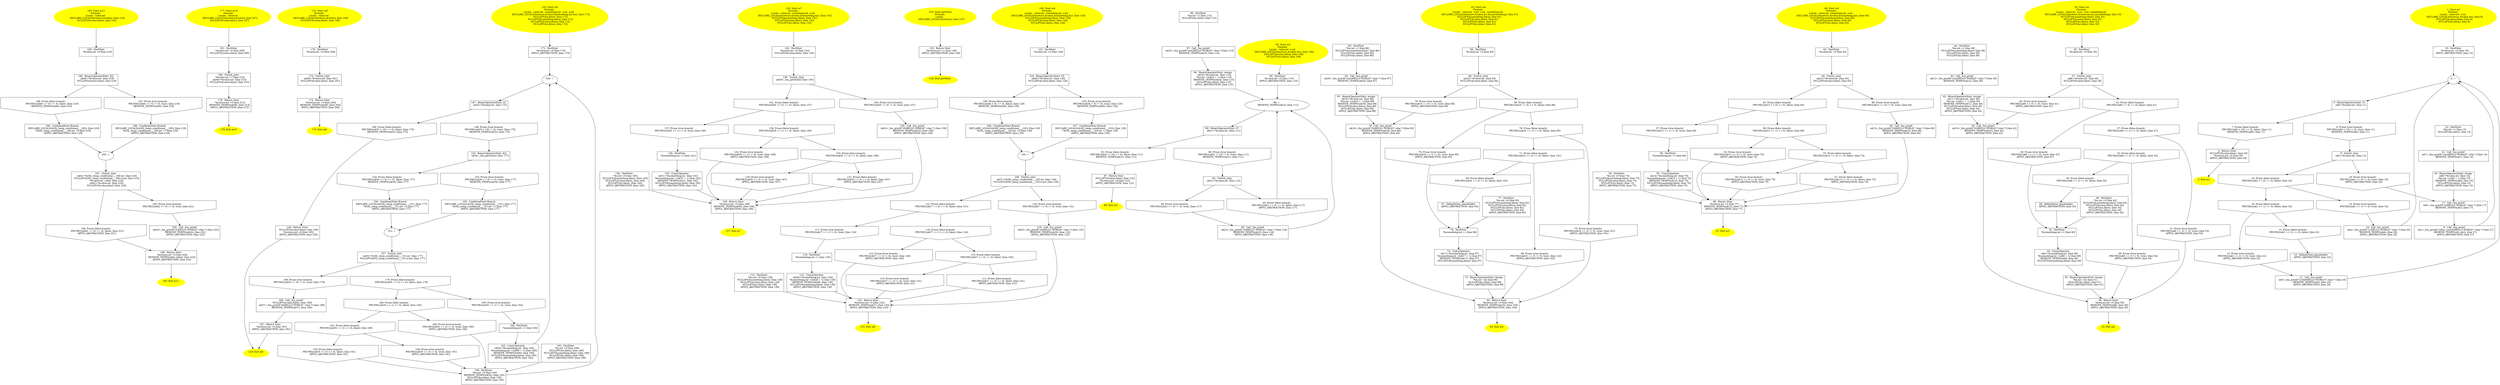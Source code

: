 digraph iCFG {
195 [label="195:  DeclStmt \n   *&value:int =0 [line 218]\n " shape="box"]
	

	 195 -> 186 ;
194 [label="194: Prune (false branch) \n   PRUNE(((n$42 == 0) == 0), false); [line 221]\n  APPLY_ABSTRACTION; [line 221]\n " shape="invhouse"]
	

	 194 -> 184 ;
193 [label="193: Prune (true branch) \n   PRUNE(((n$42 == 0) != 0), true); [line 221]\n " shape="invhouse"]
	

	 193 -> 192 ;
192 [label="192:  Call _fun_printf \n   n$43=_fun_printf(\"(0)HELLO WORLD!\":char *) [line 222]\n  REMOVE_TEMPS(n$43); [line 222]\n  APPLY_ABSTRACTION; [line 222]\n " shape="box"]
	

	 192 -> 184 ;
191 [label="191:  Switch_stmt \n   n$41=*&SIL_temp_conditional___185:int  [line 219]\n  NULLIFY(&SIL_temp_conditional___185,true); [line 219]\n  *&value:int =n$41 [line 219]\n  n$42=*&value:int  [line 219]\n  NULLIFY(&value,false); [line 219]\n " shape="box"]
	

	 191 -> 193 ;
	 191 -> 194 ;
190 [label="190:  ConditinalStmt Branch \n   DECLARE_LOCALS(&SIL_temp_conditional___185); [line 219]\n  *&SIL_temp_conditional___185:int =9 [line 219]\n  APPLY_ABSTRACTION; [line 219]\n " shape="box"]
	

	 190 -> 185 ;
189 [label="189:  ConditinalStmt Branch \n   DECLARE_LOCALS(&SIL_temp_conditional___185); [line 219]\n  *&SIL_temp_conditional___185:int =7 [line 219]\n  APPLY_ABSTRACTION; [line 219]\n " shape="box"]
	

	 189 -> 185 ;
188 [label="188: Prune (false branch) \n   PRUNE(((n$40 == 0) == 0), false); [line 219]\n  REMOVE_TEMPS(n$40); [line 219]\n " shape="invhouse"]
	

	 188 -> 190 ;
187 [label="187: Prune (true branch) \n   PRUNE(((n$40 == 0) != 0), true); [line 219]\n  REMOVE_TEMPS(n$40); [line 219]\n " shape="invhouse"]
	

	 187 -> 189 ;
186 [label="186:  BinaryOperatorStmt: EQ \n   n$40=*&value:int  [line 219]\n  NULLIFY(&value,false); [line 219]\n " shape="box"]
	

	 186 -> 187 ;
	 186 -> 188 ;
185 [label="185: + \n  " ]
	

	 185 -> 191 ;
184 [label="184:  Return Stmt \n   *&return:int =0 [line 224]\n  REMOVE_TEMPS(n$41,n$42); [line 224]\n  APPLY_ABSTRACTION; [line 224]\n " shape="box"]
	

	 184 -> 183 ;
183 [label="183: Exit m11 \n  " color=yellow style=filled]
	

182 [label="182: Start m11\nFormals: \nLocals:  value:int  \n   DECLARE_LOCALS(&return,&value); [line 216]\n  NULLIFY(&value,false); [line 216]\n " color=yellow style=filled]
	

	 182 -> 195 ;
181 [label="181:  DeclStmt \n   *&value:int =0 [line 209]\n  NULLIFY(&value,false); [line 209]\n " shape="box"]
	

	 181 -> 180 ;
180 [label="180:  Switch_stmt \n   *&value:int =7 [line 210]\n  n$39=*&value:int  [line 210]\n  NULLIFY(&value,false); [line 210]\n " shape="box"]
	

	 180 -> 179 ;
179 [label="179:  Return Stmt \n   *&return:int =0 [line 213]\n  REMOVE_TEMPS(n$39); [line 213]\n  APPLY_ABSTRACTION; [line 213]\n " shape="box"]
	

	 179 -> 178 ;
178 [label="178: Exit m10 \n  " color=yellow style=filled]
	

177 [label="177: Start m10\nFormals: \nLocals:  value:int  \n   DECLARE_LOCALS(&return,&value); [line 207]\n  NULLIFY(&value,false); [line 207]\n " color=yellow style=filled]
	

	 177 -> 181 ;
176 [label="176:  DeclStmt \n   *&value:int =0 [line 200]\n " shape="box"]
	

	 176 -> 175 ;
175 [label="175:  Switch_stmt \n   n$38=*&value:int  [line 201]\n  NULLIFY(&value,false); [line 201]\n " shape="box"]
	

	 175 -> 174 ;
174 [label="174:  Return Stmt \n   *&return:int =0 [line 204]\n  REMOVE_TEMPS(n$38); [line 204]\n  APPLY_ABSTRACTION; [line 204]\n " shape="box"]
	

	 174 -> 173 ;
173 [label="173: Exit m9 \n  " color=yellow style=filled]
	

172 [label="172: Start m9\nFormals: \nLocals:  value:int  \n   DECLARE_LOCALS(&return,&value); [line 198]\n  NULLIFY(&value,false); [line 198]\n " color=yellow style=filled]
	

	 172 -> 176 ;
171 [label="171:  DeclStmt \n   *&value:int =0 [line 174]\n  APPLY_ABSTRACTION; [line 174]\n " shape="box"]
	

	 171 -> 146 ;
170 [label="170: Prune (false branch) \n   PRUNE(((n$35 == 0) == 0), false); [line 179]\n " shape="invhouse"]
	

	 170 -> 165 ;
	 170 -> 166 ;
169 [label="169: Prune (true branch) \n   PRUNE(((n$35 == 0) != 0), true); [line 179]\n " shape="invhouse"]
	

	 169 -> 168 ;
168 [label="168:  Call _fun_printf \n   NULLIFY(&value,false); [line 180]\n  n$37=_fun_printf(\"(0)HELLO WORLD!\":char *) [line 180]\n  REMOVE_TEMPS(n$37); [line 180]\n " shape="box"]
	

	 168 -> 167 ;
167 [label="167:  Return Stmt \n   *&return:int =0 [line 181]\n  APPLY_ABSTRACTION; [line 181]\n " shape="box"]
	

	 167 -> 144 ;
166 [label="166: Prune (false branch) \n   PRUNE(((n$35 == 1) == 0), false); [line 182]\n " shape="invhouse"]
	

	 166 -> 160 ;
	 166 -> 161 ;
165 [label="165: Prune (true branch) \n   PRUNE(((n$35 == 1) != 0), true); [line 182]\n " shape="invhouse"]
	

	 165 -> 164 ;
164 [label="164:  DeclStmt \n   *&something:int =1 [line 184]\n " shape="box"]
	

	 164 -> 163 ;
163 [label="163:  UnaryOperator \n   n$36=*&something:int  [line 185]\n  *&something:int =(n$36 + 1) [line 185]\n  REMOVE_TEMPS(n$36); [line 185]\n  NULLIFY(&something,false); [line 185]\n  APPLY_ABSTRACTION; [line 185]\n " shape="box"]
	

	 163 -> 146 ;
162 [label="162:  DeclStmt \n   *&z:int =9 [line 189]\n  NULLIFY(&a,false); [line 189]\n  NULLIFY(&something,false); [line 189]\n  NULLIFY(&z,false); [line 189]\n  APPLY_ABSTRACTION; [line 189]\n " shape="box"]
	

	 162 -> 150 ;
161 [label="161: Prune (false branch) \n   PRUNE(((n$35 == 2) == 0), false); [line 190]\n " shape="invhouse"]
	

	 161 -> 158 ;
	 161 -> 159 ;
160 [label="160: Prune (true branch) \n   PRUNE(((n$35 == 2) != 0), true); [line 190]\n  APPLY_ABSTRACTION; [line 190]\n " shape="invhouse"]
	

	 160 -> 150 ;
159 [label="159: Prune (false branch) \n   PRUNE(((n$35 == 3) == 0), false); [line 191]\n  APPLY_ABSTRACTION; [line 191]\n " shape="invhouse"]
	

	 159 -> 150 ;
158 [label="158: Prune (true branch) \n   PRUNE(((n$35 == 3) != 0), true); [line 191]\n  APPLY_ABSTRACTION; [line 191]\n " shape="invhouse"]
	

	 158 -> 150 ;
157 [label="157:  Switch_stmt \n   n$35=*&SIL_temp_conditional___151:int  [line 177]\n  NULLIFY(&SIL_temp_conditional___151,true); [line 177]\n " shape="box"]
	

	 157 -> 169 ;
	 157 -> 170 ;
156 [label="156:  ConditinalStmt Branch \n   DECLARE_LOCALS(&SIL_temp_conditional___151); [line 177]\n  *&SIL_temp_conditional___151:int =2 [line 177]\n  APPLY_ABSTRACTION; [line 177]\n " shape="box"]
	

	 156 -> 151 ;
155 [label="155:  ConditinalStmt Branch \n   DECLARE_LOCALS(&SIL_temp_conditional___151); [line 177]\n  *&SIL_temp_conditional___151:int =1 [line 177]\n  APPLY_ABSTRACTION; [line 177]\n " shape="box"]
	

	 155 -> 151 ;
154 [label="154: Prune (false branch) \n   PRUNE(((n$34 == 0) == 0), false); [line 177]\n  REMOVE_TEMPS(n$34); [line 177]\n " shape="invhouse"]
	

	 154 -> 156 ;
153 [label="153: Prune (true branch) \n   PRUNE(((n$34 == 0) != 0), true); [line 177]\n  REMOVE_TEMPS(n$34); [line 177]\n " shape="invhouse"]
	

	 153 -> 155 ;
152 [label="152:  BinaryOperatorStmt: EQ \n   n$34=_fun_getValue() [line 177]\n " shape="box"]
	

	 152 -> 153 ;
	 152 -> 154 ;
151 [label="151: + \n  " ]
	

	 151 -> 157 ;
150 [label="150:  DeclStmt \n   *&a:int =0 [line 193]\n  REMOVE_TEMPS(n$35); [line 193]\n  NULLIFY(&a,false); [line 193]\n  APPLY_ABSTRACTION; [line 193]\n " shape="box"]
	

	 150 -> 146 ;
149 [label="149: Prune (false branch) \n   PRUNE(((n$33 < 10) == 0), false); [line 175]\n  REMOVE_TEMPS(n$33); [line 175]\n " shape="invhouse"]
	

	 149 -> 145 ;
148 [label="148: Prune (true branch) \n   PRUNE(((n$33 < 10) != 0), true); [line 175]\n  REMOVE_TEMPS(n$33); [line 175]\n " shape="invhouse"]
	

	 148 -> 152 ;
147 [label="147:  BinaryOperatorStmt: LT \n   n$33=*&value:int  [line 175]\n " shape="box"]
	

	 147 -> 148 ;
	 147 -> 149 ;
146 [label="146: + \n  " ]
	

	 146 -> 147 ;
145 [label="145:  Return Stmt \n   NULLIFY(&value,false); [line 195]\n  *&return:int =0 [line 195]\n  APPLY_ABSTRACTION; [line 195]\n " shape="box"]
	

	 145 -> 144 ;
144 [label="144: Exit m8 \n  " color=yellow style=filled]
	

143 [label="143: Start m8\nFormals: \nLocals:  value:int  something:int  z:int  a:int  \n   DECLARE_LOCALS(&return,&value,&something,&z,&a); [line 172]\n  NULLIFY(&a,false); [line 172]\n  NULLIFY(&something,false); [line 172]\n  NULLIFY(&value,false); [line 172]\n  NULLIFY(&z,false); [line 172]\n " color=yellow style=filled]
	

	 143 -> 171 ;
142 [label="142:  DeclStmt \n   *&value:int =0 [line 154]\n  NULLIFY(&value,false); [line 154]\n " shape="box"]
	

	 142 -> 129 ;
141 [label="141: Prune (false branch) \n   PRUNE(((n$30 == 0) == 0), false); [line 157]\n " shape="invhouse"]
	

	 141 -> 137 ;
	 141 -> 138 ;
140 [label="140: Prune (true branch) \n   PRUNE(((n$30 == 0) != 0), true); [line 157]\n " shape="invhouse"]
	

	 140 -> 139 ;
139 [label="139:  Call _fun_printf \n   n$32=_fun_printf(\"(0)HELLO WORLD!\":char *) [line 158]\n  REMOVE_TEMPS(n$32); [line 158]\n  APPLY_ABSTRACTION; [line 158]\n " shape="box"]
	

	 139 -> 128 ;
138 [label="138: Prune (false branch) \n   PRUNE(((n$30 == 1) == 0), false); [line 160]\n " shape="invhouse"]
	

	 138 -> 132 ;
	 138 -> 133 ;
137 [label="137: Prune (true branch) \n   PRUNE(((n$30 == 1) != 0), true); [line 160]\n " shape="invhouse"]
	

	 137 -> 136 ;
136 [label="136:  DeclStmt \n   *&something:int =1 [line 161]\n " shape="box"]
	

	 136 -> 135 ;
135 [label="135:  UnaryOperator \n   n$31=*&something:int  [line 162]\n  *&something:int =(n$31 + 1) [line 162]\n  REMOVE_TEMPS(n$31); [line 162]\n  NULLIFY(&something,false); [line 162]\n  APPLY_ABSTRACTION; [line 162]\n " shape="box"]
	

	 135 -> 128 ;
134 [label="134:  DeclStmt \n   *&z:int =9 [line 165]\n  NULLIFY(&something,false); [line 165]\n  NULLIFY(&value,false); [line 165]\n  NULLIFY(&z,false); [line 165]\n  APPLY_ABSTRACTION; [line 165]\n " shape="box"]
	

	 134 -> 128 ;
133 [label="133: Prune (false branch) \n   PRUNE(((n$30 == 2) == 0), false); [line 166]\n " shape="invhouse"]
	

	 133 -> 130 ;
	 133 -> 131 ;
132 [label="132: Prune (true branch) \n   PRUNE(((n$30 == 2) != 0), true); [line 166]\n  APPLY_ABSTRACTION; [line 166]\n " shape="invhouse"]
	

	 132 -> 128 ;
131 [label="131: Prune (false branch) \n   PRUNE(((n$30 == 3) == 0), false); [line 167]\n  APPLY_ABSTRACTION; [line 167]\n " shape="invhouse"]
	

	 131 -> 128 ;
130 [label="130: Prune (true branch) \n   PRUNE(((n$30 == 3) != 0), true); [line 167]\n  APPLY_ABSTRACTION; [line 167]\n " shape="invhouse"]
	

	 130 -> 128 ;
129 [label="129:  Switch_stmt \n   n$30=_fun_getValue() [line 155]\n " shape="box"]
	

	 129 -> 140 ;
	 129 -> 141 ;
128 [label="128:  Return Stmt \n   *&return:int =0 [line 169]\n  REMOVE_TEMPS(n$30); [line 169]\n  APPLY_ABSTRACTION; [line 169]\n " shape="box"]
	

	 128 -> 127 ;
127 [label="127: Exit m7 \n  " color=yellow style=filled]
	

126 [label="126: Start m7\nFormals: \nLocals:  value:int  something:int  z:int  \n   DECLARE_LOCALS(&return,&value,&something,&z); [line 152]\n  NULLIFY(&something,false); [line 152]\n  NULLIFY(&value,false); [line 152]\n  NULLIFY(&z,false); [line 152]\n " color=yellow style=filled]
	

	 126 -> 142 ;
125 [label="125:  Return Stmt \n   *&return:int =1 [line 149]\n  APPLY_ABSTRACTION; [line 149]\n " shape="box"]
	

	 125 -> 124 ;
124 [label="124: Exit getValue \n  " color=yellow style=filled]
	

123 [label="123: Start getValue\nFormals: \nLocals:  \n   DECLARE_LOCALS(&return); [line 147]\n " color=yellow style=filled]
	

	 123 -> 125 ;
122 [label="122:  DeclStmt \n   *&value:int =0 [line 128]\n " shape="box"]
	

	 122 -> 104 ;
121 [label="121: Prune (false branch) \n   PRUNE(((n$27 == 0) == 0), false); [line 131]\n " shape="invhouse"]
	

	 121 -> 117 ;
	 121 -> 118 ;
120 [label="120: Prune (true branch) \n   PRUNE(((n$27 == 0) != 0), true); [line 131]\n " shape="invhouse"]
	

	 120 -> 119 ;
119 [label="119:  Call _fun_printf \n   n$29=_fun_printf(\"(0)HELLO WORLD!\":char *) [line 132]\n  REMOVE_TEMPS(n$29); [line 132]\n  APPLY_ABSTRACTION; [line 132]\n " shape="box"]
	

	 119 -> 102 ;
118 [label="118: Prune (false branch) \n   PRUNE(((n$27 == 1) == 0), false); [line 134]\n " shape="invhouse"]
	

	 118 -> 112 ;
	 118 -> 113 ;
117 [label="117: Prune (true branch) \n   PRUNE(((n$27 == 1) != 0), true); [line 134]\n " shape="invhouse"]
	

	 117 -> 116 ;
116 [label="116:  DeclStmt \n   *&something:int =1 [line 135]\n " shape="box"]
	

	 116 -> 115 ;
115 [label="115:  UnaryOperator \n   n$28=*&something:int  [line 136]\n  *&something:int =(n$28 + 1) [line 136]\n  REMOVE_TEMPS(n$28); [line 136]\n  NULLIFY(&something,false); [line 136]\n  APPLY_ABSTRACTION; [line 136]\n " shape="box"]
	

	 115 -> 102 ;
114 [label="114:  DeclStmt \n   *&z:int =9 [line 139]\n  NULLIFY(&something,false); [line 139]\n  NULLIFY(&value,false); [line 139]\n  NULLIFY(&z,false); [line 139]\n  APPLY_ABSTRACTION; [line 139]\n " shape="box"]
	

	 114 -> 102 ;
113 [label="113: Prune (false branch) \n   PRUNE(((n$27 == 2) == 0), false); [line 140]\n " shape="invhouse"]
	

	 113 -> 110 ;
	 113 -> 111 ;
112 [label="112: Prune (true branch) \n   PRUNE(((n$27 == 2) != 0), true); [line 140]\n  APPLY_ABSTRACTION; [line 140]\n " shape="invhouse"]
	

	 112 -> 102 ;
111 [label="111: Prune (false branch) \n   PRUNE(((n$27 == 3) == 0), false); [line 141]\n  APPLY_ABSTRACTION; [line 141]\n " shape="invhouse"]
	

	 111 -> 102 ;
110 [label="110: Prune (true branch) \n   PRUNE(((n$27 == 3) != 0), true); [line 141]\n  APPLY_ABSTRACTION; [line 141]\n " shape="invhouse"]
	

	 110 -> 102 ;
109 [label="109:  Switch_stmt \n   n$27=*&SIL_temp_conditional___103:int  [line 129]\n  NULLIFY(&SIL_temp_conditional___103,true); [line 129]\n " shape="box"]
	

	 109 -> 120 ;
	 109 -> 121 ;
108 [label="108:  ConditinalStmt Branch \n   DECLARE_LOCALS(&SIL_temp_conditional___103); [line 129]\n  *&SIL_temp_conditional___103:int =0 [line 129]\n  APPLY_ABSTRACTION; [line 129]\n " shape="box"]
	

	 108 -> 103 ;
107 [label="107:  ConditinalStmt Branch \n   DECLARE_LOCALS(&SIL_temp_conditional___103); [line 129]\n  *&SIL_temp_conditional___103:int =1 [line 129]\n  APPLY_ABSTRACTION; [line 129]\n " shape="box"]
	

	 107 -> 103 ;
106 [label="106: Prune (false branch) \n   PRUNE(((n$26 > 0) == 0), false); [line 129]\n  REMOVE_TEMPS(n$26); [line 129]\n " shape="invhouse"]
	

	 106 -> 108 ;
105 [label="105: Prune (true branch) \n   PRUNE(((n$26 > 0) != 0), true); [line 129]\n  REMOVE_TEMPS(n$26); [line 129]\n " shape="invhouse"]
	

	 105 -> 107 ;
104 [label="104:  BinaryOperatorStmt: GT \n   n$26=*&value:int  [line 129]\n  NULLIFY(&value,false); [line 129]\n " shape="box"]
	

	 104 -> 105 ;
	 104 -> 106 ;
103 [label="103: + \n  " ]
	

	 103 -> 109 ;
102 [label="102:  Return Stmt \n   *&return:int =0 [line 143]\n  REMOVE_TEMPS(n$27); [line 143]\n  APPLY_ABSTRACTION; [line 143]\n " shape="box"]
	

	 102 -> 101 ;
101 [label="101: Exit m6 \n  " color=yellow style=filled]
	

100 [label="100: Start m6\nFormals: \nLocals:  value:int  something:int  z:int  \n   DECLARE_LOCALS(&return,&value,&something,&z); [line 126]\n  NULLIFY(&something,false); [line 126]\n  NULLIFY(&value,false); [line 126]\n  NULLIFY(&z,false); [line 126]\n " color=yellow style=filled]
	

	 100 -> 122 ;
99 [label="99:  DeclStmt \n   *&value:int =0 [line 110]\n  APPLY_ABSTRACTION; [line 110]\n " shape="box"]
	

	 99 -> 88 ;
98 [label="98:  DeclStmt \n   *&x:int =1 [line 113]\n  NULLIFY(&x,false); [line 113]\n " shape="box"]
	

	 98 -> 97 ;
97 [label="97:  Call _fun_printf \n   n$25=_fun_printf(\"(out)HELLO WORLD!\":char *) [line 114]\n  REMOVE_TEMPS(n$25); [line 114]\n " shape="box"]
	

	 97 -> 96 ;
96 [label="96:  BinaryOperatorStmt: Assign \n   n$24=*&value:int  [line 115]\n  *&x:int =(n$24 + 1) [line 115]\n  REMOVE_TEMPS(n$24); [line 115]\n  NULLIFY(&x,false); [line 115]\n  APPLY_ABSTRACTION; [line 115]\n " shape="box"]
	

	 96 -> 88 ;
95 [label="95: Prune (false branch) \n   PRUNE(((n$22 == 0) == 0), false); [line 117]\n  APPLY_ABSTRACTION; [line 117]\n " shape="invhouse"]
	

	 95 -> 88 ;
94 [label="94: Prune (true branch) \n   PRUNE(((n$22 == 0) != 0), true); [line 117]\n " shape="invhouse"]
	

	 94 -> 93 ;
93 [label="93:  Call _fun_printf \n   n$23=_fun_printf(\"(0)HELLO WORLD!\":char *) [line 118]\n  REMOVE_TEMPS(n$23); [line 118]\n  APPLY_ABSTRACTION; [line 118]\n " shape="box"]
	

	 93 -> 88 ;
92 [label="92:  Switch_stmt \n   n$22=*&value:int  [line 112]\n " shape="box"]
	

	 92 -> 94 ;
	 92 -> 95 ;
91 [label="91: Prune (false branch) \n   PRUNE(((n$21 < 10) == 0), false); [line 111]\n  REMOVE_TEMPS(n$21); [line 111]\n " shape="invhouse"]
	

	 91 -> 87 ;
90 [label="90: Prune (true branch) \n   PRUNE(((n$21 < 10) != 0), true); [line 111]\n  REMOVE_TEMPS(n$21); [line 111]\n " shape="invhouse"]
	

	 90 -> 92 ;
89 [label="89:  BinaryOperatorStmt: LT \n   n$21=*&value:int  [line 111]\n " shape="box"]
	

	 89 -> 90 ;
	 89 -> 91 ;
88 [label="88: + \n   REMOVE_TEMPS(n$22); [line 111]\n " ]
	

	 88 -> 89 ;
87 [label="87:  Return Stmt \n   NULLIFY(&value,false); [line 122]\n  *&return:int =0 [line 122]\n  APPLY_ABSTRACTION; [line 122]\n " shape="box"]
	

	 87 -> 86 ;
86 [label="86: Exit m5 \n  " color=yellow style=filled]
	

85 [label="85: Start m5\nFormals: \nLocals:  value:int  x:int  \n   DECLARE_LOCALS(&return,&value,&x); [line 108]\n  NULLIFY(&value,false); [line 108]\n  NULLIFY(&x,false); [line 108]\n " color=yellow style=filled]
	

	 85 -> 99 ;
84 [label="84:  DeclStmt \n   *&value:int =0 [line 83]\n " shape="box"]
	

	 84 -> 66 ;
83 [label="83:  DeclStmt \n   *&x:int =1 [line 86]\n  NULLIFY(&something,false); [line 86]\n  NULLIFY(&x,false); [line 86]\n  NULLIFY(&z,false); [line 86]\n " shape="box"]
	

	 83 -> 82 ;
82 [label="82:  Call _fun_printf \n   n$20=_fun_printf(\"(out)HELLO WORLD!\":char *) [line 87]\n  REMOVE_TEMPS(n$20); [line 87]\n " shape="box"]
	

	 82 -> 81 ;
81 [label="81:  BinaryOperatorStmt: Assign \n   n$19=*&value:int  [line 88]\n  *&x:int =(n$19 + 1) [line 88]\n  REMOVE_TEMPS(n$19); [line 88]\n  NULLIFY(&value,false); [line 88]\n  NULLIFY(&x,false); [line 88]\n  APPLY_ABSTRACTION; [line 88]\n " shape="box"]
	

	 81 -> 78 ;
80 [label="80: Prune (false branch) \n   PRUNE(((n$16 == 0) == 0), false); [line 89]\n " shape="invhouse"]
	

	 80 -> 75 ;
	 80 -> 76 ;
79 [label="79: Prune (true branch) \n   PRUNE(((n$16 == 0) != 0), true); [line 89]\n  APPLY_ABSTRACTION; [line 89]\n " shape="invhouse"]
	

	 79 -> 78 ;
78 [label="78:  Call _fun_printf \n   n$18=_fun_printf(\"(0)HELLO WORLD!\":char *) [line 90]\n  REMOVE_TEMPS(n$18); [line 90]\n  APPLY_ABSTRACTION; [line 90]\n " shape="box"]
	

	 78 -> 65 ;
77 [label="77:  DeclStmt \n   *&z:int =9 [line 92]\n  NULLIFY(&something,false); [line 92]\n  NULLIFY(&value,false); [line 92]\n  NULLIFY(&x,false); [line 92]\n  NULLIFY(&z,false); [line 92]\n  APPLY_ABSTRACTION; [line 92]\n " shape="box"]
	

	 77 -> 74 ;
76 [label="76: Prune (false branch) \n   PRUNE(((n$16 == 1) == 0), false); [line 95]\n " shape="invhouse"]
	

	 76 -> 70 ;
	 76 -> 71 ;
75 [label="75: Prune (true branch) \n   PRUNE(((n$16 == 1) != 0), true); [line 95]\n  APPLY_ABSTRACTION; [line 95]\n " shape="invhouse"]
	

	 75 -> 74 ;
74 [label="74:  DeclStmt \n   *&something:int =1 [line 96]\n " shape="box"]
	

	 74 -> 73 ;
73 [label="73:  UnaryOperator \n   n$17=*&something:int  [line 97]\n  *&something:int =(n$17 + 1) [line 97]\n  REMOVE_TEMPS(n$17); [line 97]\n  NULLIFY(&something,false); [line 97]\n " shape="box"]
	

	 73 -> 72 ;
72 [label="72:  BinaryOperatorStmt: Assign \n   *&z:int =42 [line 99]\n  NULLIFY(&z,false); [line 99]\n  APPLY_ABSTRACTION; [line 99]\n " shape="box"]
	

	 72 -> 65 ;
71 [label="71: Prune (false branch) \n   PRUNE(((n$16 == 2) == 0), false); [line 101]\n " shape="invhouse"]
	

	 71 -> 68 ;
	 71 -> 69 ;
70 [label="70: Prune (true branch) \n   PRUNE(((n$16 == 2) != 0), true); [line 101]\n  APPLY_ABSTRACTION; [line 101]\n " shape="invhouse"]
	

	 70 -> 65 ;
69 [label="69: Prune (false branch) \n   PRUNE(((n$16 == 3) == 0), false); [line 102]\n " shape="invhouse"]
	

	 69 -> 67 ;
68 [label="68: Prune (true branch) \n   PRUNE(((n$16 == 3) != 0), true); [line 102]\n  APPLY_ABSTRACTION; [line 102]\n " shape="invhouse"]
	

	 68 -> 65 ;
67 [label="67:  DefaultStmt_placeholder \n   APPLY_ABSTRACTION; [line 93]\n " shape="box"]
	

	 67 -> 74 ;
66 [label="66:  Switch_stmt \n   n$16=*&value:int  [line 84]\n  NULLIFY(&value,false); [line 84]\n " shape="box"]
	

	 66 -> 79 ;
	 66 -> 80 ;
65 [label="65:  Return Stmt \n   *&return:int =0 [line 104]\n  REMOVE_TEMPS(n$16); [line 104]\n  APPLY_ABSTRACTION; [line 104]\n " shape="box"]
	

	 65 -> 64 ;
64 [label="64: Exit m4 \n  " color=yellow style=filled]
	

63 [label="63: Start m4\nFormals: \nLocals:  value:int  x:int  z:int  something:int  \n   DECLARE_LOCALS(&return,&value,&x,&z,&something); [line 81]\n  NULLIFY(&something,false); [line 81]\n  NULLIFY(&value,false); [line 81]\n  NULLIFY(&x,false); [line 81]\n  NULLIFY(&z,false); [line 81]\n " color=yellow style=filled]
	

	 63 -> 84 ;
62 [label="62:  DeclStmt \n   *&value:int =0 [line 62]\n " shape="box"]
	

	 62 -> 49 ;
61 [label="61: Prune (false branch) \n   PRUNE(((n$13 == 0) == 0), false); [line 65]\n " shape="invhouse"]
	

	 61 -> 57 ;
	 61 -> 58 ;
60 [label="60: Prune (true branch) \n   PRUNE(((n$13 == 0) != 0), true); [line 65]\n " shape="invhouse"]
	

	 60 -> 59 ;
59 [label="59:  Call _fun_printf \n   n$15=_fun_printf(\"(0)HELLO WORLD!\":char *) [line 66]\n  REMOVE_TEMPS(n$15); [line 66]\n  APPLY_ABSTRACTION; [line 66]\n " shape="box"]
	

	 59 -> 48 ;
58 [label="58: Prune (false branch) \n   PRUNE(((n$13 == 1) == 0), false); [line 68]\n " shape="invhouse"]
	

	 58 -> 52 ;
	 58 -> 53 ;
57 [label="57: Prune (true branch) \n   PRUNE(((n$13 == 1) != 0), true); [line 68]\n " shape="invhouse"]
	

	 57 -> 56 ;
56 [label="56:  DeclStmt \n   *&something:int =1 [line 69]\n " shape="box"]
	

	 56 -> 55 ;
55 [label="55:  UnaryOperator \n   n$14=*&something:int  [line 70]\n  *&something:int =(n$14 + 1) [line 70]\n  REMOVE_TEMPS(n$14); [line 70]\n  NULLIFY(&something,false); [line 70]\n  APPLY_ABSTRACTION; [line 70]\n " shape="box"]
	

	 55 -> 48 ;
54 [label="54:  DeclStmt \n   *&z:int =9 [line 73]\n  NULLIFY(&something,false); [line 73]\n  NULLIFY(&value,false); [line 73]\n  NULLIFY(&z,false); [line 73]\n  APPLY_ABSTRACTION; [line 73]\n " shape="box"]
	

	 54 -> 48 ;
53 [label="53: Prune (false branch) \n   PRUNE(((n$13 == 2) == 0), false); [line 74]\n " shape="invhouse"]
	

	 53 -> 50 ;
	 53 -> 51 ;
52 [label="52: Prune (true branch) \n   PRUNE(((n$13 == 2) != 0), true); [line 74]\n  APPLY_ABSTRACTION; [line 74]\n " shape="invhouse"]
	

	 52 -> 48 ;
51 [label="51: Prune (false branch) \n   PRUNE(((n$13 == 3) == 0), false); [line 75]\n  APPLY_ABSTRACTION; [line 75]\n " shape="invhouse"]
	

	 51 -> 48 ;
50 [label="50: Prune (true branch) \n   PRUNE(((n$13 == 3) != 0), true); [line 75]\n  APPLY_ABSTRACTION; [line 75]\n " shape="invhouse"]
	

	 50 -> 48 ;
49 [label="49:  Switch_stmt \n   n$13=*&value:int  [line 63]\n  NULLIFY(&value,false); [line 63]\n " shape="box"]
	

	 49 -> 60 ;
	 49 -> 61 ;
48 [label="48:  Return Stmt \n   *&return:int =0 [line 77]\n  REMOVE_TEMPS(n$13); [line 77]\n  APPLY_ABSTRACTION; [line 77]\n " shape="box"]
	

	 48 -> 47 ;
47 [label="47: Exit m3 \n  " color=yellow style=filled]
	

46 [label="46: Start m3\nFormals: \nLocals:  value:int  something:int  z:int  \n   DECLARE_LOCALS(&return,&value,&something,&z); [line 60]\n  NULLIFY(&something,false); [line 60]\n  NULLIFY(&value,false); [line 60]\n  NULLIFY(&z,false); [line 60]\n " color=yellow style=filled]
	

	 46 -> 62 ;
45 [label="45:  DeclStmt \n   *&value:int =0 [line 35]\n " shape="box"]
	

	 45 -> 27 ;
44 [label="44:  DeclStmt \n   *&x:int =1 [line 38]\n  NULLIFY(&something,false); [line 38]\n  NULLIFY(&x,false); [line 38]\n  NULLIFY(&z,false); [line 38]\n " shape="box"]
	

	 44 -> 43 ;
43 [label="43:  Call _fun_printf \n   n$12=_fun_printf(\"(out)HELLO WORLD!\":char *) [line 39]\n  REMOVE_TEMPS(n$12); [line 39]\n " shape="box"]
	

	 43 -> 42 ;
42 [label="42:  BinaryOperatorStmt: Assign \n   n$11=*&value:int  [line 40]\n  *&x:int =(n$11 + 1) [line 40]\n  REMOVE_TEMPS(n$11); [line 40]\n  NULLIFY(&value,false); [line 40]\n  NULLIFY(&x,false); [line 40]\n  APPLY_ABSTRACTION; [line 40]\n " shape="box"]
	

	 42 -> 39 ;
41 [label="41: Prune (false branch) \n   PRUNE(((n$8 == 0) == 0), false); [line 41]\n " shape="invhouse"]
	

	 41 -> 36 ;
	 41 -> 37 ;
40 [label="40: Prune (true branch) \n   PRUNE(((n$8 == 0) != 0), true); [line 41]\n  APPLY_ABSTRACTION; [line 41]\n " shape="invhouse"]
	

	 40 -> 39 ;
39 [label="39:  Call _fun_printf \n   n$10=_fun_printf(\"(0)HELLO WORLD!\":char *) [line 42]\n  REMOVE_TEMPS(n$10); [line 42]\n  APPLY_ABSTRACTION; [line 42]\n " shape="box"]
	

	 39 -> 26 ;
38 [label="38:  DeclStmt \n   *&z:int =9 [line 44]\n  NULLIFY(&something,false); [line 44]\n  NULLIFY(&value,false); [line 44]\n  NULLIFY(&x,false); [line 44]\n  NULLIFY(&z,false); [line 44]\n  APPLY_ABSTRACTION; [line 44]\n " shape="box"]
	

	 38 -> 35 ;
37 [label="37: Prune (false branch) \n   PRUNE(((n$8 == 1) == 0), false); [line 47]\n " shape="invhouse"]
	

	 37 -> 31 ;
	 37 -> 32 ;
36 [label="36: Prune (true branch) \n   PRUNE(((n$8 == 1) != 0), true); [line 47]\n  APPLY_ABSTRACTION; [line 47]\n " shape="invhouse"]
	

	 36 -> 35 ;
35 [label="35:  DeclStmt \n   *&something:int =1 [line 48]\n " shape="box"]
	

	 35 -> 34 ;
34 [label="34:  UnaryOperator \n   n$9=*&something:int  [line 49]\n  *&something:int =(n$9 + 1) [line 49]\n  REMOVE_TEMPS(n$9); [line 49]\n  NULLIFY(&something,false); [line 49]\n " shape="box"]
	

	 34 -> 33 ;
33 [label="33:  BinaryOperatorStmt: Assign \n   *&z:int =42 [line 51]\n  NULLIFY(&z,false); [line 51]\n  APPLY_ABSTRACTION; [line 51]\n " shape="box"]
	

	 33 -> 26 ;
32 [label="32: Prune (false branch) \n   PRUNE(((n$8 == 2) == 0), false); [line 53]\n " shape="invhouse"]
	

	 32 -> 29 ;
	 32 -> 30 ;
31 [label="31: Prune (true branch) \n   PRUNE(((n$8 == 2) != 0), true); [line 53]\n  APPLY_ABSTRACTION; [line 53]\n " shape="invhouse"]
	

	 31 -> 26 ;
30 [label="30: Prune (false branch) \n   PRUNE(((n$8 == 3) == 0), false); [line 54]\n " shape="invhouse"]
	

	 30 -> 28 ;
29 [label="29: Prune (true branch) \n   PRUNE(((n$8 == 3) != 0), true); [line 54]\n  APPLY_ABSTRACTION; [line 54]\n " shape="invhouse"]
	

	 29 -> 26 ;
28 [label="28:  DefaultStmt_placeholder \n   APPLY_ABSTRACTION; [line 45]\n " shape="box"]
	

	 28 -> 35 ;
27 [label="27:  Switch_stmt \n   n$8=*&value:int  [line 36]\n  NULLIFY(&value,false); [line 36]\n " shape="box"]
	

	 27 -> 40 ;
	 27 -> 41 ;
26 [label="26:  Return Stmt \n   *&return:int =0 [line 56]\n  REMOVE_TEMPS(n$8); [line 56]\n  APPLY_ABSTRACTION; [line 56]\n " shape="box"]
	

	 26 -> 25 ;
25 [label="25: Exit m2 \n  " color=yellow style=filled]
	

24 [label="24: Start m2\nFormals: \nLocals:  value:int  x:int  z:int  something:int  \n   DECLARE_LOCALS(&return,&value,&x,&z,&something); [line 33]\n  NULLIFY(&something,false); [line 33]\n  NULLIFY(&value,false); [line 33]\n  NULLIFY(&x,false); [line 33]\n  NULLIFY(&z,false); [line 33]\n " color=yellow style=filled]
	

	 24 -> 45 ;
23 [label="23:  DeclStmt \n   *&value:int =0 [line 10]\n  APPLY_ABSTRACTION; [line 10]\n " shape="box"]
	

	 23 -> 4 ;
22 [label="22:  DeclStmt \n   *&x:int =1 [line 13]\n  NULLIFY(&x,false); [line 13]\n " shape="box"]
	

	 22 -> 21 ;
21 [label="21:  Call _fun_printf \n   n$7=_fun_printf(\"(out)HELLO WORLD!\":char *) [line 14]\n  REMOVE_TEMPS(n$7); [line 14]\n " shape="box"]
	

	 21 -> 20 ;
20 [label="20:  BinaryOperatorStmt: Assign \n   n$6=*&value:int  [line 15]\n  *&x:int =(n$6 + 1) [line 15]\n  REMOVE_TEMPS(n$6); [line 15]\n  NULLIFY(&x,false); [line 15]\n  APPLY_ABSTRACTION; [line 15]\n " shape="box"]
	

	 20 -> 17 ;
19 [label="19: Prune (false branch) \n   PRUNE(((n$2 == 0) == 0), false); [line 16]\n " shape="invhouse"]
	

	 19 -> 15 ;
	 19 -> 16 ;
18 [label="18: Prune (true branch) \n   PRUNE(((n$2 == 0) != 0), true); [line 16]\n  APPLY_ABSTRACTION; [line 16]\n " shape="invhouse"]
	

	 18 -> 17 ;
17 [label="17:  Call _fun_printf \n   n$5=_fun_printf(\"(0)HELLO WORLD!\":char *) [line 17]\n  REMOVE_TEMPS(n$5); [line 17]\n " shape="box"]
	

	 17 -> 8 ;
16 [label="16: Prune (false branch) \n   PRUNE(((n$2 == 1) == 0), false); [line 19]\n " shape="invhouse"]
	

	 16 -> 12 ;
	 16 -> 13 ;
15 [label="15: Prune (true branch) \n   PRUNE(((n$2 == 1) != 0), true); [line 19]\n " shape="invhouse"]
	

	 15 -> 14 ;
14 [label="14:  Call _fun_printf \n   n$4=_fun_printf(\"(1)HELLO WORLD!\":char *) [line 20]\n  REMOVE_TEMPS(n$4); [line 20]\n  APPLY_ABSTRACTION; [line 20]\n " shape="box"]
	

	 14 -> 4 ;
13 [label="13: Prune (false branch) \n   PRUNE(((n$2 == 2) == 0), false); [line 22]\n " shape="invhouse"]
	

	 13 -> 10 ;
12 [label="12: Prune (true branch) \n   PRUNE(((n$2 == 2) != 0), true); [line 22]\n  APPLY_ABSTRACTION; [line 22]\n " shape="invhouse"]
	

	 12 -> 11 ;
11 [label="11:  Call _fun_printf \n   n$3=_fun_printf(\"(2/def)HELLO WORLD!\":char *) [line 24]\n  REMOVE_TEMPS(n$3); [line 24]\n  APPLY_ABSTRACTION; [line 24]\n " shape="box"]
	

	 11 -> 4 ;
10 [label="10:  DefaultStmt_placeholder \n   APPLY_ABSTRACTION; [line 23]\n " shape="box"]
	

	 10 -> 11 ;
9 [label="9:  Switch_stmt \n   n$2=*&value:int  [line 12]\n " shape="box"]
	

	 9 -> 18 ;
	 9 -> 19 ;
8 [label="8:  Call _fun_printf \n   n$1=_fun_printf(\"(after_switch)HELLO WORLD!\":char *) [line 27]\n  REMOVE_TEMPS(n$1,n$2); [line 27]\n  APPLY_ABSTRACTION; [line 27]\n " shape="box"]
	

	 8 -> 4 ;
7 [label="7: Prune (false branch) \n   PRUNE(((n$0 < 10) == 0), false); [line 11]\n  REMOVE_TEMPS(n$0); [line 11]\n " shape="invhouse"]
	

	 7 -> 3 ;
6 [label="6: Prune (true branch) \n   PRUNE(((n$0 < 10) != 0), true); [line 11]\n  REMOVE_TEMPS(n$0); [line 11]\n " shape="invhouse"]
	

	 6 -> 9 ;
5 [label="5:  BinaryOperatorStmt: LT \n   n$0=*&value:int  [line 11]\n " shape="box"]
	

	 5 -> 6 ;
	 5 -> 7 ;
4 [label="4: + \n  " ]
	

	 4 -> 5 ;
3 [label="3:  Return Stmt \n   NULLIFY(&value,false); [line 29]\n  *&return:int =0 [line 29]\n  APPLY_ABSTRACTION; [line 29]\n " shape="box"]
	

	 3 -> 2 ;
2 [label="2: Exit m1 \n  " color=yellow style=filled]
	

1 [label="1: Start m1\nFormals: \nLocals:  value:int  x:int  \n   DECLARE_LOCALS(&return,&value,&x); [line 8]\n  NULLIFY(&value,false); [line 8]\n  NULLIFY(&x,false); [line 8]\n " color=yellow style=filled]
	

	 1 -> 23 ;
}
